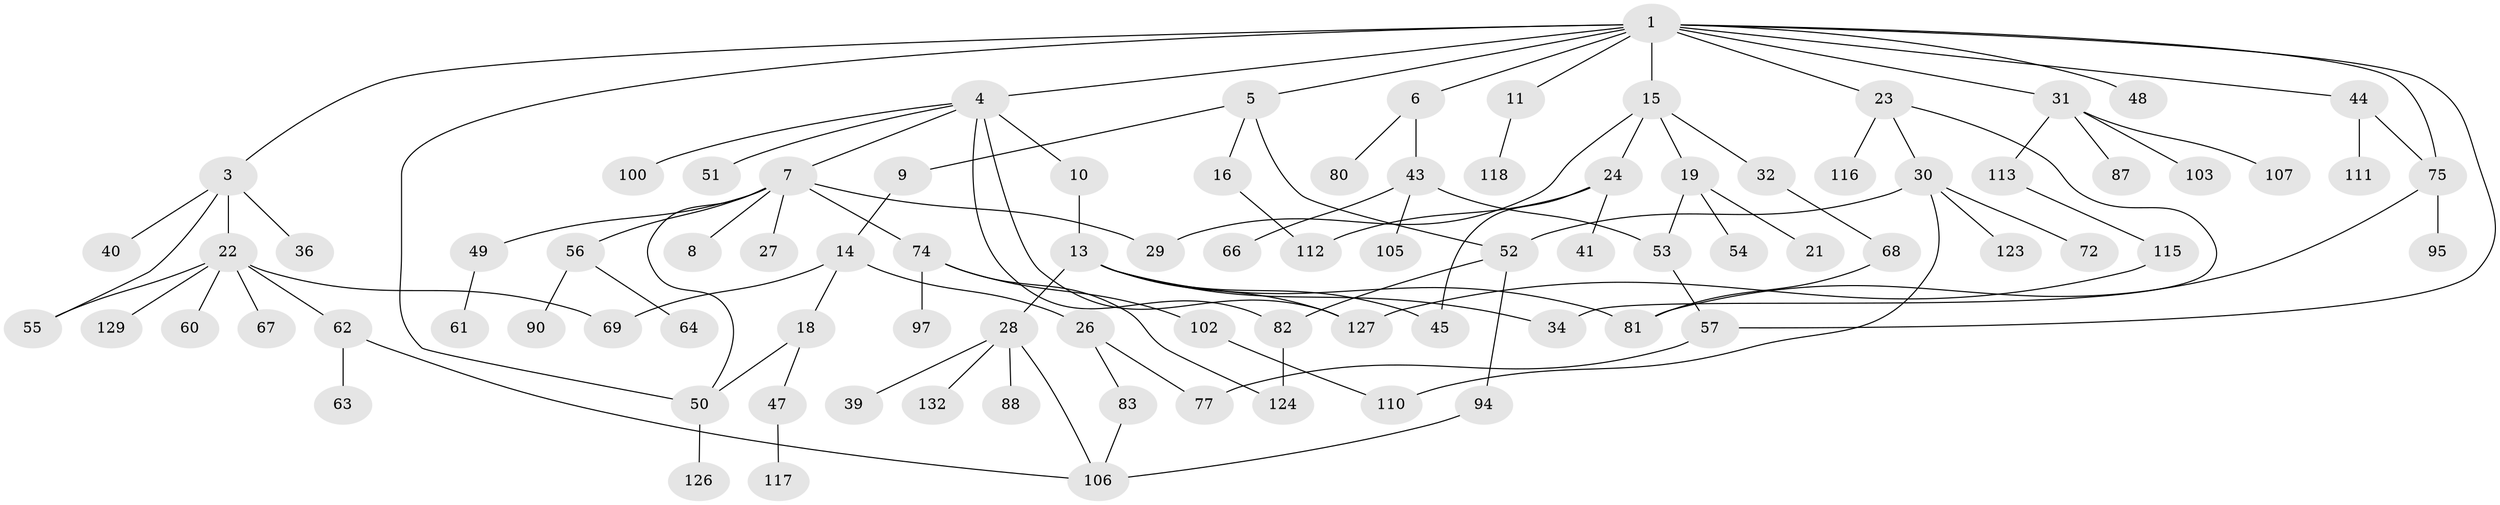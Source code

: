 // Generated by graph-tools (version 1.1) at 2025/51/02/27/25 19:51:40]
// undirected, 89 vertices, 111 edges
graph export_dot {
graph [start="1"]
  node [color=gray90,style=filled];
  1 [super="+2"];
  3 [super="+12"];
  4 [super="+46"];
  5;
  6 [super="+25"];
  7 [super="+20"];
  8 [super="+71"];
  9;
  10 [super="+98"];
  11 [super="+65"];
  13 [super="+99"];
  14 [super="+37"];
  15 [super="+17"];
  16 [super="+92"];
  18 [super="+104"];
  19 [super="+35"];
  21;
  22 [super="+33"];
  23;
  24 [super="+38"];
  26 [super="+59"];
  27 [super="+131"];
  28 [super="+58"];
  29 [super="+91"];
  30 [super="+42"];
  31 [super="+76"];
  32;
  34;
  36;
  39;
  40 [super="+78"];
  41;
  43 [super="+89"];
  44;
  45 [super="+119"];
  47;
  48 [super="+128"];
  49;
  50 [super="+84"];
  51;
  52 [super="+70"];
  53;
  54;
  55 [super="+93"];
  56 [super="+125"];
  57 [super="+101"];
  60;
  61;
  62 [super="+108"];
  63;
  64 [super="+122"];
  66;
  67 [super="+73"];
  68;
  69;
  72 [super="+109"];
  74 [super="+79"];
  75 [super="+96"];
  77;
  80 [super="+86"];
  81 [super="+85"];
  82;
  83 [super="+130"];
  87;
  88;
  90;
  94;
  95;
  97;
  100;
  102;
  103;
  105;
  106 [super="+121"];
  107;
  110 [super="+120"];
  111;
  112 [super="+114"];
  113;
  115;
  116;
  117;
  118;
  123;
  124;
  126;
  127 [super="+133"];
  129;
  132;
  1 -- 3;
  1 -- 4;
  1 -- 6;
  1 -- 11;
  1 -- 31;
  1 -- 57;
  1 -- 48;
  1 -- 5;
  1 -- 23;
  1 -- 44;
  1 -- 15;
  1 -- 75;
  1 -- 50;
  3 -- 40;
  3 -- 36;
  3 -- 22;
  3 -- 55;
  4 -- 7;
  4 -- 10;
  4 -- 51;
  4 -- 100;
  4 -- 82;
  4 -- 127;
  5 -- 9;
  5 -- 16;
  5 -- 52;
  6 -- 80;
  6 -- 43;
  7 -- 8;
  7 -- 27;
  7 -- 49;
  7 -- 50;
  7 -- 56;
  7 -- 74;
  7 -- 29;
  9 -- 14;
  10 -- 13;
  11 -- 118;
  13 -- 28;
  13 -- 127;
  13 -- 45;
  13 -- 81 [weight=2];
  13 -- 34;
  14 -- 18;
  14 -- 26;
  14 -- 69;
  15 -- 19;
  15 -- 24;
  15 -- 32;
  15 -- 29;
  16 -- 112;
  18 -- 47;
  18 -- 50;
  19 -- 21;
  19 -- 53;
  19 -- 54;
  22 -- 60;
  22 -- 67;
  22 -- 69;
  22 -- 62;
  22 -- 129;
  22 -- 55;
  23 -- 30;
  23 -- 34;
  23 -- 116;
  24 -- 41;
  24 -- 45;
  24 -- 112;
  26 -- 83;
  26 -- 77;
  28 -- 39;
  28 -- 88;
  28 -- 132;
  28 -- 106;
  30 -- 123;
  30 -- 110;
  30 -- 72;
  30 -- 52;
  31 -- 103;
  31 -- 107;
  31 -- 113;
  31 -- 87;
  32 -- 68;
  43 -- 66;
  43 -- 105;
  43 -- 53;
  44 -- 75;
  44 -- 111;
  47 -- 117;
  49 -- 61;
  50 -- 126;
  52 -- 82;
  52 -- 94;
  53 -- 57;
  56 -- 64;
  56 -- 90;
  57 -- 77;
  62 -- 63;
  62 -- 106;
  68 -- 81;
  74 -- 97;
  74 -- 124;
  74 -- 102;
  75 -- 95;
  75 -- 81;
  82 -- 124;
  83 -- 106;
  94 -- 106;
  102 -- 110;
  113 -- 115;
  115 -- 127;
}

